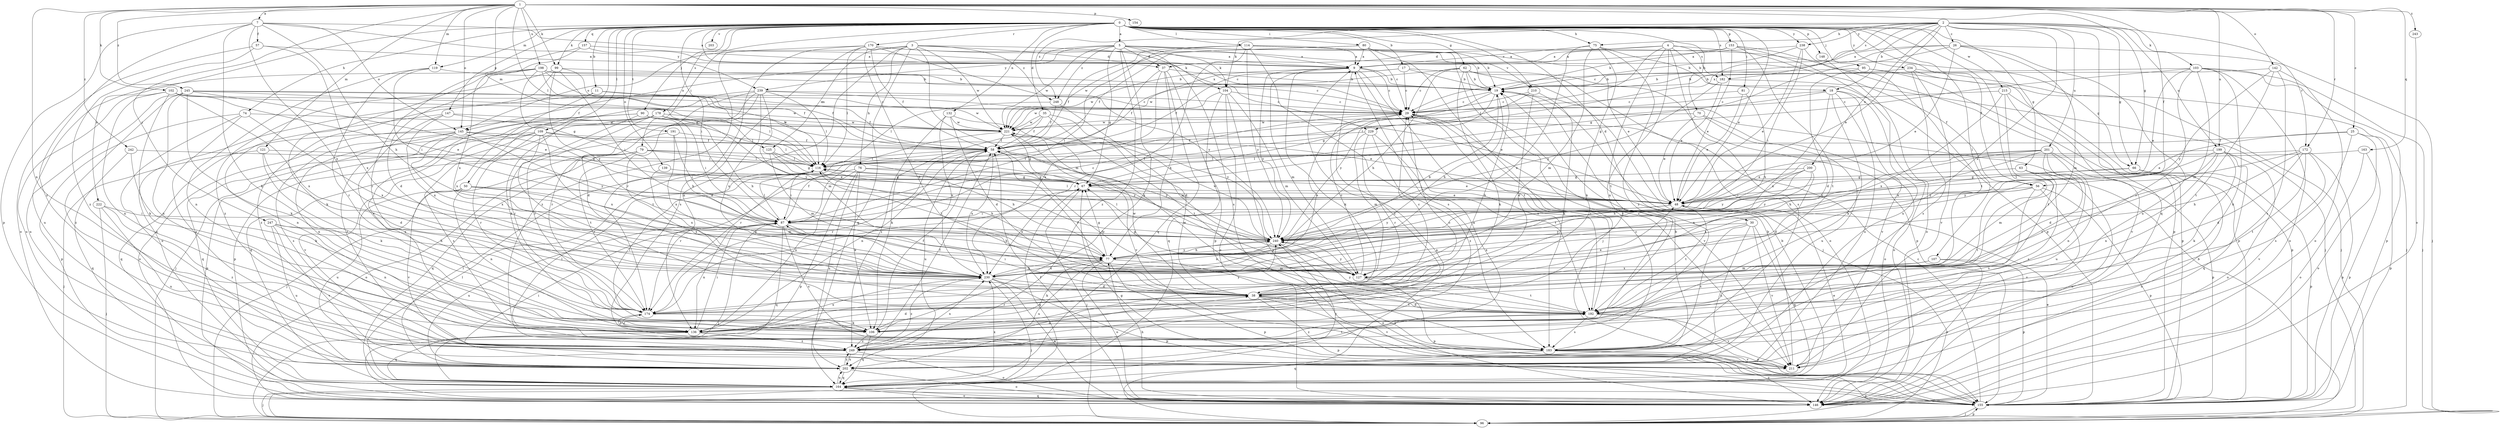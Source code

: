 strict digraph  {
0;
1;
2;
3;
4;
5;
7;
9;
11;
17;
18;
19;
25;
26;
29;
30;
35;
37;
38;
48;
50;
56;
57;
58;
62;
63;
66;
67;
70;
74;
75;
76;
77;
79;
80;
81;
87;
90;
95;
96;
99;
102;
103;
104;
106;
107;
109;
114;
116;
119;
121;
125;
127;
132;
136;
139;
142;
145;
146;
147;
148;
153;
154;
155;
157;
163;
164;
170;
172;
174;
178;
182;
183;
191;
192;
198;
199;
200;
201;
202;
203;
210;
211;
215;
221;
222;
229;
230;
234;
238;
239;
240;
242;
243;
245;
247;
248;
249;
0 -> 5  [label=a];
0 -> 11  [label=b];
0 -> 17  [label=b];
0 -> 30  [label=d];
0 -> 35  [label=d];
0 -> 48  [label=e];
0 -> 50  [label=f];
0 -> 56  [label=f];
0 -> 62  [label=g];
0 -> 63  [label=g];
0 -> 70  [label=h];
0 -> 74  [label=h];
0 -> 75  [label=h];
0 -> 79  [label=i];
0 -> 80  [label=i];
0 -> 81  [label=i];
0 -> 87  [label=i];
0 -> 90  [label=j];
0 -> 95  [label=j];
0 -> 99  [label=k];
0 -> 107  [label=l];
0 -> 109  [label=l];
0 -> 114  [label=l];
0 -> 119  [label=m];
0 -> 132  [label=n];
0 -> 139  [label=o];
0 -> 147  [label=p];
0 -> 148  [label=p];
0 -> 153  [label=p];
0 -> 157  [label=q];
0 -> 170  [label=r];
0 -> 178  [label=s];
0 -> 182  [label=s];
0 -> 191  [label=t];
0 -> 192  [label=t];
0 -> 203  [label=v];
0 -> 210  [label=v];
0 -> 215  [label=w];
0 -> 222  [label=x];
0 -> 229  [label=x];
0 -> 234  [label=y];
0 -> 238  [label=y];
1 -> 7  [label=a];
1 -> 25  [label=c];
1 -> 56  [label=f];
1 -> 66  [label=g];
1 -> 99  [label=k];
1 -> 102  [label=k];
1 -> 116  [label=l];
1 -> 119  [label=m];
1 -> 121  [label=m];
1 -> 125  [label=m];
1 -> 136  [label=n];
1 -> 142  [label=o];
1 -> 145  [label=o];
1 -> 154  [label=p];
1 -> 163  [label=q];
1 -> 172  [label=r];
1 -> 198  [label=u];
1 -> 199  [label=u];
1 -> 242  [label=z];
1 -> 243  [label=z];
1 -> 245  [label=z];
1 -> 247  [label=z];
2 -> 18  [label=b];
2 -> 26  [label=c];
2 -> 48  [label=e];
2 -> 66  [label=g];
2 -> 75  [label=h];
2 -> 103  [label=k];
2 -> 104  [label=k];
2 -> 164  [label=q];
2 -> 172  [label=r];
2 -> 182  [label=s];
2 -> 199  [label=u];
2 -> 200  [label=u];
2 -> 201  [label=u];
2 -> 229  [label=x];
2 -> 230  [label=x];
2 -> 238  [label=y];
2 -> 248  [label=z];
3 -> 37  [label=d];
3 -> 76  [label=h];
3 -> 104  [label=k];
3 -> 125  [label=m];
3 -> 127  [label=m];
3 -> 136  [label=n];
3 -> 145  [label=o];
3 -> 164  [label=q];
3 -> 221  [label=w];
3 -> 248  [label=z];
4 -> 9  [label=a];
4 -> 18  [label=b];
4 -> 37  [label=d];
4 -> 56  [label=f];
4 -> 116  [label=l];
4 -> 136  [label=n];
4 -> 182  [label=s];
4 -> 183  [label=s];
4 -> 192  [label=t];
5 -> 9  [label=a];
5 -> 37  [label=d];
5 -> 66  [label=g];
5 -> 67  [label=g];
5 -> 104  [label=k];
5 -> 106  [label=k];
5 -> 145  [label=o];
5 -> 183  [label=s];
5 -> 210  [label=v];
5 -> 221  [label=w];
5 -> 239  [label=y];
5 -> 248  [label=z];
5 -> 249  [label=z];
7 -> 9  [label=a];
7 -> 57  [label=f];
7 -> 77  [label=h];
7 -> 106  [label=k];
7 -> 145  [label=o];
7 -> 155  [label=p];
7 -> 230  [label=x];
7 -> 239  [label=y];
7 -> 249  [label=z];
9 -> 19  [label=b];
9 -> 29  [label=c];
9 -> 58  [label=f];
9 -> 106  [label=k];
9 -> 127  [label=m];
9 -> 183  [label=s];
9 -> 192  [label=t];
9 -> 240  [label=y];
9 -> 249  [label=z];
11 -> 29  [label=c];
11 -> 58  [label=f];
11 -> 230  [label=x];
11 -> 249  [label=z];
17 -> 19  [label=b];
17 -> 29  [label=c];
17 -> 58  [label=f];
17 -> 146  [label=o];
17 -> 221  [label=w];
18 -> 29  [label=c];
18 -> 106  [label=k];
18 -> 116  [label=l];
18 -> 146  [label=o];
18 -> 202  [label=u];
18 -> 211  [label=v];
18 -> 230  [label=x];
19 -> 29  [label=c];
19 -> 77  [label=h];
19 -> 87  [label=i];
19 -> 240  [label=y];
25 -> 48  [label=e];
25 -> 58  [label=f];
25 -> 146  [label=o];
25 -> 155  [label=p];
25 -> 183  [label=s];
26 -> 9  [label=a];
26 -> 29  [label=c];
26 -> 48  [label=e];
26 -> 67  [label=g];
26 -> 96  [label=j];
26 -> 127  [label=m];
26 -> 202  [label=u];
29 -> 211  [label=v];
29 -> 221  [label=w];
29 -> 230  [label=x];
30 -> 164  [label=q];
30 -> 183  [label=s];
30 -> 202  [label=u];
30 -> 211  [label=v];
30 -> 230  [label=x];
30 -> 240  [label=y];
35 -> 58  [label=f];
35 -> 106  [label=k];
35 -> 127  [label=m];
35 -> 192  [label=t];
35 -> 221  [label=w];
37 -> 19  [label=b];
37 -> 77  [label=h];
37 -> 87  [label=i];
37 -> 155  [label=p];
37 -> 164  [label=q];
37 -> 230  [label=x];
38 -> 19  [label=b];
38 -> 29  [label=c];
38 -> 48  [label=e];
38 -> 58  [label=f];
38 -> 87  [label=i];
38 -> 155  [label=p];
38 -> 174  [label=r];
38 -> 183  [label=s];
38 -> 192  [label=t];
38 -> 211  [label=v];
38 -> 221  [label=w];
48 -> 87  [label=i];
48 -> 116  [label=l];
48 -> 192  [label=t];
48 -> 240  [label=y];
50 -> 48  [label=e];
50 -> 127  [label=m];
50 -> 136  [label=n];
50 -> 202  [label=u];
50 -> 211  [label=v];
50 -> 230  [label=x];
56 -> 48  [label=e];
56 -> 155  [label=p];
56 -> 183  [label=s];
56 -> 192  [label=t];
56 -> 211  [label=v];
56 -> 230  [label=x];
57 -> 9  [label=a];
57 -> 146  [label=o];
57 -> 230  [label=x];
57 -> 249  [label=z];
58 -> 116  [label=l];
58 -> 136  [label=n];
58 -> 174  [label=r];
58 -> 202  [label=u];
58 -> 230  [label=x];
58 -> 240  [label=y];
62 -> 19  [label=b];
62 -> 29  [label=c];
62 -> 77  [label=h];
62 -> 96  [label=j];
62 -> 106  [label=k];
62 -> 155  [label=p];
62 -> 221  [label=w];
62 -> 249  [label=z];
63 -> 67  [label=g];
63 -> 127  [label=m];
63 -> 146  [label=o];
63 -> 183  [label=s];
66 -> 67  [label=g];
66 -> 146  [label=o];
66 -> 155  [label=p];
66 -> 240  [label=y];
67 -> 48  [label=e];
67 -> 96  [label=j];
67 -> 230  [label=x];
70 -> 48  [label=e];
70 -> 146  [label=o];
70 -> 202  [label=u];
70 -> 221  [label=w];
74 -> 155  [label=p];
74 -> 202  [label=u];
74 -> 221  [label=w];
74 -> 230  [label=x];
74 -> 249  [label=z];
75 -> 9  [label=a];
75 -> 106  [label=k];
75 -> 127  [label=m];
75 -> 155  [label=p];
75 -> 230  [label=x];
75 -> 249  [label=z];
76 -> 48  [label=e];
76 -> 67  [label=g];
76 -> 106  [label=k];
76 -> 136  [label=n];
76 -> 155  [label=p];
76 -> 174  [label=r];
76 -> 202  [label=u];
77 -> 19  [label=b];
77 -> 67  [label=g];
77 -> 106  [label=k];
77 -> 116  [label=l];
77 -> 127  [label=m];
77 -> 146  [label=o];
77 -> 155  [label=p];
77 -> 202  [label=u];
77 -> 230  [label=x];
77 -> 240  [label=y];
79 -> 77  [label=h];
79 -> 96  [label=j];
79 -> 116  [label=l];
79 -> 146  [label=o];
79 -> 164  [label=q];
79 -> 174  [label=r];
79 -> 240  [label=y];
80 -> 9  [label=a];
80 -> 29  [label=c];
80 -> 48  [label=e];
80 -> 58  [label=f];
80 -> 96  [label=j];
80 -> 221  [label=w];
81 -> 29  [label=c];
81 -> 48  [label=e];
81 -> 77  [label=h];
87 -> 29  [label=c];
87 -> 58  [label=f];
87 -> 77  [label=h];
87 -> 96  [label=j];
87 -> 116  [label=l];
87 -> 136  [label=n];
87 -> 164  [label=q];
87 -> 183  [label=s];
87 -> 202  [label=u];
87 -> 240  [label=y];
90 -> 77  [label=h];
90 -> 87  [label=i];
90 -> 146  [label=o];
90 -> 174  [label=r];
90 -> 183  [label=s];
90 -> 221  [label=w];
95 -> 19  [label=b];
95 -> 38  [label=d];
95 -> 96  [label=j];
95 -> 155  [label=p];
96 -> 9  [label=a];
96 -> 19  [label=b];
96 -> 67  [label=g];
96 -> 155  [label=p];
99 -> 19  [label=b];
99 -> 58  [label=f];
99 -> 87  [label=i];
99 -> 164  [label=q];
99 -> 240  [label=y];
99 -> 249  [label=z];
102 -> 29  [label=c];
102 -> 48  [label=e];
102 -> 106  [label=k];
102 -> 136  [label=n];
102 -> 202  [label=u];
102 -> 221  [label=w];
102 -> 230  [label=x];
103 -> 19  [label=b];
103 -> 48  [label=e];
103 -> 67  [label=g];
103 -> 96  [label=j];
103 -> 106  [label=k];
103 -> 127  [label=m];
103 -> 146  [label=o];
103 -> 155  [label=p];
103 -> 174  [label=r];
104 -> 29  [label=c];
104 -> 127  [label=m];
104 -> 146  [label=o];
104 -> 155  [label=p];
104 -> 164  [label=q];
104 -> 221  [label=w];
106 -> 58  [label=f];
106 -> 116  [label=l];
106 -> 164  [label=q];
106 -> 249  [label=z];
107 -> 127  [label=m];
107 -> 146  [label=o];
107 -> 155  [label=p];
107 -> 230  [label=x];
109 -> 58  [label=f];
109 -> 116  [label=l];
109 -> 155  [label=p];
109 -> 164  [label=q];
109 -> 174  [label=r];
109 -> 192  [label=t];
109 -> 211  [label=v];
109 -> 230  [label=x];
114 -> 9  [label=a];
114 -> 19  [label=b];
114 -> 58  [label=f];
114 -> 87  [label=i];
114 -> 174  [label=r];
114 -> 183  [label=s];
114 -> 211  [label=v];
114 -> 240  [label=y];
116 -> 67  [label=g];
116 -> 77  [label=h];
116 -> 87  [label=i];
119 -> 19  [label=b];
119 -> 87  [label=i];
119 -> 136  [label=n];
119 -> 174  [label=r];
121 -> 38  [label=d];
121 -> 96  [label=j];
121 -> 106  [label=k];
121 -> 116  [label=l];
125 -> 48  [label=e];
125 -> 67  [label=g];
125 -> 116  [label=l];
125 -> 127  [label=m];
127 -> 29  [label=c];
127 -> 67  [label=g];
127 -> 155  [label=p];
127 -> 192  [label=t];
127 -> 240  [label=y];
132 -> 38  [label=d];
132 -> 221  [label=w];
132 -> 230  [label=x];
132 -> 240  [label=y];
132 -> 249  [label=z];
136 -> 29  [label=c];
136 -> 38  [label=d];
136 -> 87  [label=i];
136 -> 164  [label=q];
136 -> 174  [label=r];
136 -> 183  [label=s];
136 -> 230  [label=x];
136 -> 249  [label=z];
139 -> 67  [label=g];
139 -> 230  [label=x];
142 -> 19  [label=b];
142 -> 146  [label=o];
142 -> 183  [label=s];
142 -> 192  [label=t];
142 -> 240  [label=y];
145 -> 58  [label=f];
145 -> 67  [label=g];
145 -> 136  [label=n];
145 -> 164  [label=q];
145 -> 183  [label=s];
145 -> 230  [label=x];
145 -> 240  [label=y];
146 -> 58  [label=f];
146 -> 77  [label=h];
146 -> 164  [label=q];
147 -> 116  [label=l];
147 -> 136  [label=n];
147 -> 174  [label=r];
147 -> 221  [label=w];
147 -> 230  [label=x];
148 -> 146  [label=o];
153 -> 9  [label=a];
153 -> 19  [label=b];
153 -> 48  [label=e];
153 -> 155  [label=p];
153 -> 192  [label=t];
153 -> 202  [label=u];
155 -> 29  [label=c];
155 -> 48  [label=e];
155 -> 67  [label=g];
155 -> 96  [label=j];
157 -> 9  [label=a];
157 -> 29  [label=c];
157 -> 174  [label=r];
157 -> 230  [label=x];
163 -> 116  [label=l];
163 -> 146  [label=o];
163 -> 155  [label=p];
164 -> 19  [label=b];
164 -> 48  [label=e];
164 -> 96  [label=j];
164 -> 116  [label=l];
164 -> 146  [label=o];
164 -> 155  [label=p];
164 -> 202  [label=u];
164 -> 230  [label=x];
164 -> 240  [label=y];
170 -> 9  [label=a];
170 -> 19  [label=b];
170 -> 38  [label=d];
170 -> 58  [label=f];
170 -> 116  [label=l];
170 -> 174  [label=r];
170 -> 183  [label=s];
170 -> 240  [label=y];
170 -> 249  [label=z];
172 -> 38  [label=d];
172 -> 77  [label=h];
172 -> 116  [label=l];
172 -> 155  [label=p];
172 -> 192  [label=t];
172 -> 211  [label=v];
172 -> 240  [label=y];
174 -> 106  [label=k];
174 -> 136  [label=n];
174 -> 240  [label=y];
178 -> 48  [label=e];
178 -> 77  [label=h];
178 -> 96  [label=j];
178 -> 155  [label=p];
178 -> 164  [label=q];
178 -> 174  [label=r];
178 -> 221  [label=w];
178 -> 240  [label=y];
178 -> 249  [label=z];
182 -> 48  [label=e];
182 -> 96  [label=j];
182 -> 240  [label=y];
183 -> 29  [label=c];
183 -> 116  [label=l];
183 -> 146  [label=o];
183 -> 164  [label=q];
183 -> 211  [label=v];
191 -> 58  [label=f];
191 -> 87  [label=i];
191 -> 183  [label=s];
191 -> 230  [label=x];
192 -> 29  [label=c];
192 -> 38  [label=d];
192 -> 58  [label=f];
192 -> 155  [label=p];
192 -> 183  [label=s];
192 -> 211  [label=v];
192 -> 221  [label=w];
192 -> 240  [label=y];
192 -> 249  [label=z];
198 -> 19  [label=b];
198 -> 29  [label=c];
198 -> 38  [label=d];
198 -> 58  [label=f];
198 -> 67  [label=g];
198 -> 106  [label=k];
198 -> 116  [label=l];
198 -> 202  [label=u];
199 -> 38  [label=d];
199 -> 106  [label=k];
199 -> 116  [label=l];
199 -> 136  [label=n];
199 -> 146  [label=o];
199 -> 164  [label=q];
199 -> 240  [label=y];
200 -> 38  [label=d];
200 -> 67  [label=g];
200 -> 77  [label=h];
200 -> 87  [label=i];
200 -> 230  [label=x];
200 -> 240  [label=y];
201 -> 48  [label=e];
201 -> 77  [label=h];
201 -> 116  [label=l];
201 -> 136  [label=n];
201 -> 155  [label=p];
201 -> 174  [label=r];
201 -> 202  [label=u];
201 -> 240  [label=y];
202 -> 9  [label=a];
202 -> 19  [label=b];
202 -> 87  [label=i];
202 -> 116  [label=l];
202 -> 146  [label=o];
202 -> 164  [label=q];
202 -> 249  [label=z];
210 -> 29  [label=c];
210 -> 38  [label=d];
210 -> 67  [label=g];
210 -> 106  [label=k];
211 -> 19  [label=b];
215 -> 29  [label=c];
215 -> 155  [label=p];
215 -> 192  [label=t];
215 -> 211  [label=v];
215 -> 230  [label=x];
221 -> 58  [label=f];
221 -> 67  [label=g];
221 -> 174  [label=r];
221 -> 211  [label=v];
222 -> 87  [label=i];
222 -> 96  [label=j];
222 -> 202  [label=u];
222 -> 249  [label=z];
229 -> 58  [label=f];
229 -> 127  [label=m];
229 -> 174  [label=r];
229 -> 192  [label=t];
229 -> 249  [label=z];
230 -> 38  [label=d];
230 -> 77  [label=h];
230 -> 96  [label=j];
230 -> 146  [label=o];
230 -> 155  [label=p];
230 -> 249  [label=z];
234 -> 19  [label=b];
234 -> 96  [label=j];
234 -> 155  [label=p];
234 -> 183  [label=s];
234 -> 211  [label=v];
238 -> 9  [label=a];
238 -> 19  [label=b];
238 -> 48  [label=e];
238 -> 87  [label=i];
238 -> 192  [label=t];
239 -> 29  [label=c];
239 -> 38  [label=d];
239 -> 48  [label=e];
239 -> 106  [label=k];
239 -> 116  [label=l];
239 -> 127  [label=m];
239 -> 174  [label=r];
239 -> 192  [label=t];
239 -> 230  [label=x];
240 -> 77  [label=h];
240 -> 116  [label=l];
240 -> 146  [label=o];
240 -> 221  [label=w];
240 -> 230  [label=x];
242 -> 106  [label=k];
242 -> 116  [label=l];
242 -> 164  [label=q];
243 -> 146  [label=o];
245 -> 29  [label=c];
245 -> 48  [label=e];
245 -> 106  [label=k];
245 -> 116  [label=l];
245 -> 136  [label=n];
245 -> 202  [label=u];
245 -> 221  [label=w];
245 -> 249  [label=z];
247 -> 77  [label=h];
247 -> 136  [label=n];
247 -> 202  [label=u];
247 -> 211  [label=v];
247 -> 240  [label=y];
248 -> 38  [label=d];
248 -> 58  [label=f];
248 -> 116  [label=l];
249 -> 38  [label=d];
249 -> 58  [label=f];
249 -> 146  [label=o];
249 -> 192  [label=t];
249 -> 202  [label=u];
249 -> 230  [label=x];
}
